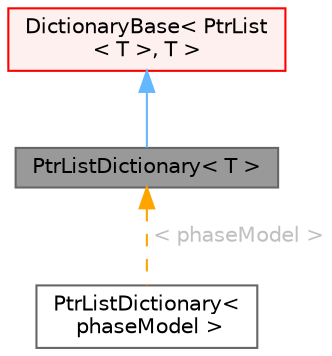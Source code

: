 digraph "PtrListDictionary&lt; T &gt;"
{
 // LATEX_PDF_SIZE
  bgcolor="transparent";
  edge [fontname=Helvetica,fontsize=10,labelfontname=Helvetica,labelfontsize=10];
  node [fontname=Helvetica,fontsize=10,shape=box,height=0.2,width=0.4];
  Node1 [id="Node000001",label="PtrListDictionary\< T \>",height=0.2,width=0.4,color="gray40", fillcolor="grey60", style="filled", fontcolor="black",tooltip="Template dictionary class which manages the storage associated with it."];
  Node2 -> Node1 [id="edge1_Node000001_Node000002",dir="back",color="steelblue1",style="solid",tooltip=" "];
  Node2 [id="Node000002",label="DictionaryBase\< PtrList\l\< T \>, T \>",height=0.2,width=0.4,color="red", fillcolor="#FFF0F0", style="filled",URL="$classFoam_1_1DictionaryBase.html",tooltip=" "];
  Node1 -> Node7 [id="edge2_Node000001_Node000007",dir="back",color="orange",style="dashed",tooltip=" ",label=" \< phaseModel \>",fontcolor="grey" ];
  Node7 [id="Node000007",label="PtrListDictionary\<\l phaseModel \>",height=0.2,width=0.4,color="gray40", fillcolor="white", style="filled",URL="$classFoam_1_1PtrListDictionary.html",tooltip=" "];
}
